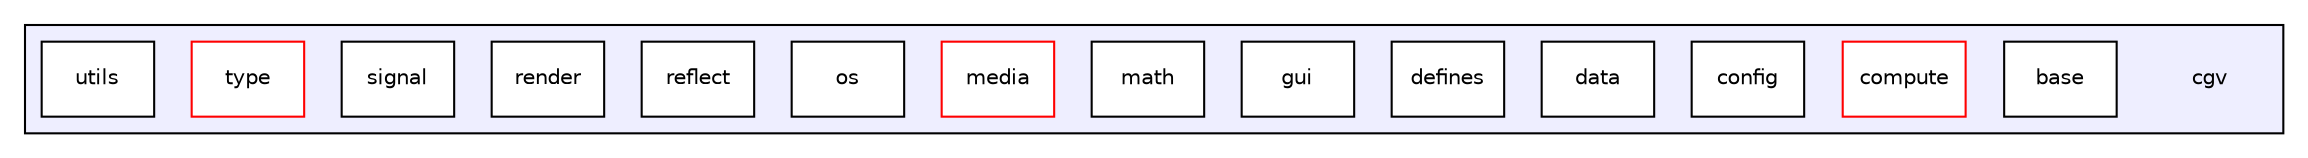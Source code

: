 digraph "cgv" {
  bgcolor=transparent;
  compound=true
  node [ fontsize="10", fontname="Helvetica"];
  edge [ labelfontsize="10", labelfontname="Helvetica"];
  subgraph clusterdir_b2f69a17ffe82a31358822b647cc4326 {
    graph [ bgcolor="#eeeeff", pencolor="black", label="" URL="dir_b2f69a17ffe82a31358822b647cc4326.html"];
    dir_b2f69a17ffe82a31358822b647cc4326 [shape=plaintext label="cgv"];
    dir_c4fb3e7eca35954d8d82d17c68e4d403 [shape=box label="base" color="black" fillcolor="white" style="filled" URL="dir_c4fb3e7eca35954d8d82d17c68e4d403.html"];
    dir_c43abae4a66aeb8339199e54631a5ea4 [shape=box label="compute" color="red" fillcolor="white" style="filled" URL="dir_c43abae4a66aeb8339199e54631a5ea4.html"];
    dir_dd0e9da0b2bd8fa61c37510ce6f96f4c [shape=box label="config" color="black" fillcolor="white" style="filled" URL="dir_dd0e9da0b2bd8fa61c37510ce6f96f4c.html"];
    dir_f7bdb5da3df3cfd5074550cad189681a [shape=box label="data" color="black" fillcolor="white" style="filled" URL="dir_f7bdb5da3df3cfd5074550cad189681a.html"];
    dir_3d50ffdb7d7405ca8a88b70f0c16ec19 [shape=box label="defines" color="black" fillcolor="white" style="filled" URL="dir_3d50ffdb7d7405ca8a88b70f0c16ec19.html"];
    dir_2c5ad07a7e23165bc455c8440839201b [shape=box label="gui" color="black" fillcolor="white" style="filled" URL="dir_2c5ad07a7e23165bc455c8440839201b.html"];
    dir_eaf9d2518f1ede0a595228de81ad9d4d [shape=box label="math" color="black" fillcolor="white" style="filled" URL="dir_eaf9d2518f1ede0a595228de81ad9d4d.html"];
    dir_aa327d2ceb98594d8acc0902c43a264b [shape=box label="media" color="red" fillcolor="white" style="filled" URL="dir_aa327d2ceb98594d8acc0902c43a264b.html"];
    dir_e5f86d402f7b11fae4e7b3a1bdc65040 [shape=box label="os" color="black" fillcolor="white" style="filled" URL="dir_e5f86d402f7b11fae4e7b3a1bdc65040.html"];
    dir_eb44241441c0958804188a7129de5f07 [shape=box label="reflect" color="black" fillcolor="white" style="filled" URL="dir_eb44241441c0958804188a7129de5f07.html"];
    dir_9e5233720c1eead63865229b786e54d6 [shape=box label="render" color="black" fillcolor="white" style="filled" URL="dir_9e5233720c1eead63865229b786e54d6.html"];
    dir_c72e81fa4088c604798c10c3a7fbb058 [shape=box label="signal" color="black" fillcolor="white" style="filled" URL="dir_c72e81fa4088c604798c10c3a7fbb058.html"];
    dir_6e3689650c6effb3b07875eecab1ea11 [shape=box label="type" color="red" fillcolor="white" style="filled" URL="dir_6e3689650c6effb3b07875eecab1ea11.html"];
    dir_612c6253a0b3d27328c80d8d010d4bdb [shape=box label="utils" color="black" fillcolor="white" style="filled" URL="dir_612c6253a0b3d27328c80d8d010d4bdb.html"];
  }
}
